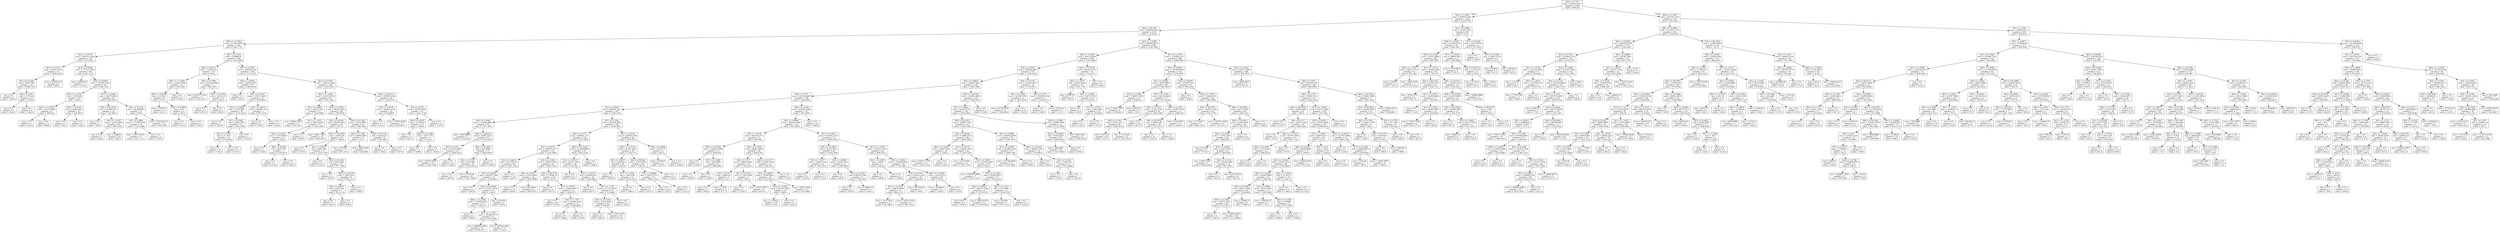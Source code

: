 digraph Tree {
node [shape=box] ;
0 [label="X[5] <= 2.767\nmse = 332613.4555\nsamples = 2000\nvalue = 996.183"] ;
1 [label="X[2] <= 5.3905\nmse = 309979.1841\nsamples = 1233\nvalue = 1127.0754"] ;
0 -> 1 [labeldistance=2.5, labelangle=45, headlabel="True"] ;
2 [label="X[4] <= 83.754\nmse = 304938.9561\nsamples = 1167\nvalue = 1158.383"] ;
1 -> 2 ;
3 [label="X[8] <= 12.7492\nmse = 277092.4076\nsamples = 265\nvalue = 946.1736"] ;
2 -> 3 ;
4 [label="X[2] <= 2.0775\nmse = 245431.2938\nsamples = 105\nvalue = 757.0381"] ;
3 -> 4 ;
5 [label="X[7] <= 0.7527\nmse = 92195.3218\nsamples = 17\nvalue = 1406.8235"] ;
4 -> 5 ;
6 [label="X[7] <= 0.2508\nmse = 8704.7289\nsamples = 15\nvalue = 1468.7333"] ;
5 -> 6 ;
7 [label="mse = 0.0\nsamples = 5\nvalue = 1345.0"] ;
6 -> 7 ;
8 [label="X[2] <= 2.067\nmse = 1574.64\nsamples = 10\nvalue = 1530.6"] ;
6 -> 8 ;
9 [label="mse = 0.0\nsamples = 6\nvalue = 1563.0"] ;
8 -> 9 ;
10 [label="mse = 0.0\nsamples = 4\nvalue = 1482.0"] ;
8 -> 10 ;
11 [label="mse = 474032.25\nsamples = 2\nvalue = 942.5"] ;
5 -> 11 ;
12 [label="X[1] <= 0.8396\nmse = 177711.2953\nsamples = 88\nvalue = 631.5114"] ;
4 -> 12 ;
13 [label="mse = 40450.56\nsamples = 5\nvalue = 1373.8"] ;
12 -> 13 ;
14 [label="X[3] <= 0.6406\nmse = 150788.1629\nsamples = 83\nvalue = 586.7952"] ;
12 -> 14 ;
15 [label="X[2] <= 2.1334\nmse = 37014.64\nsamples = 20\nvalue = 346.6"] ;
14 -> 15 ;
16 [label="X[8] <= 11.6358\nmse = 42333.9844\nsamples = 8\nvalue = 508.625"] ;
15 -> 16 ;
17 [label="mse = 0.0\nsamples = 3\nvalue = 243.0"] ;
16 -> 17 ;
18 [label="mse = 0.0\nsamples = 5\nvalue = 668.0"] ;
16 -> 18 ;
19 [label="X[3] <= 0.6125\nmse = 4299.4097\nsamples = 12\nvalue = 238.5833"] ;
15 -> 19 ;
20 [label="mse = 0.0\nsamples = 5\nvalue = 161.0"] ;
19 -> 20 ;
21 [label="mse = 0.0\nsamples = 7\nvalue = 294.0"] ;
19 -> 21 ;
22 [label="X[7] <= 0.3008\nmse = 162776.839\nsamples = 63\nvalue = 663.0476"] ;
14 -> 22 ;
23 [label="X[4] <= 81.6722\nmse = 27248.7431\nsamples = 36\nvalue = 501.0833"] ;
22 -> 23 ;
24 [label="mse = 0.0\nsamples = 7\nvalue = 588.0"] ;
23 -> 24 ;
25 [label="X[5] <= 1.9197\nmse = 31562.3686\nsamples = 29\nvalue = 480.1034"] ;
23 -> 25 ;
26 [label="mse = 5.76\nsamples = 5\nvalue = 466.2"] ;
25 -> 26 ;
27 [label="mse = 38088.0\nsamples = 24\nvalue = 483.0"] ;
25 -> 27 ;
28 [label="X[7] <= 2.5134\nmse = 261868.963\nsamples = 27\nvalue = 879.0"] ;
22 -> 28 ;
29 [label="X[7] <= 0.9881\nmse = 177566.5306\nsamples = 14\nvalue = 1191.4286"] ;
28 -> 29 ;
30 [label="mse = 185174.321\nsamples = 9\nvalue = 1011.1111"] ;
29 -> 30 ;
31 [label="mse = 0.0\nsamples = 5\nvalue = 1516.0"] ;
29 -> 31 ;
32 [label="mse = 134329.6331\nsamples = 13\nvalue = 542.5385"] ;
28 -> 32 ;
33 [label="X[0] <= 0.1223\nmse = 258988.67\nsamples = 160\nvalue = 1070.2938"] ;
3 -> 33 ;
34 [label="X[6] <= 0.4321\nmse = 136561.24\nsamples = 20\nvalue = 642.4"] ;
33 -> 34 ;
35 [label="X[8] <= 17.2469\nmse = 22461.9408\nsamples = 13\nvalue = 454.5385"] ;
34 -> 35 ;
36 [label="X[6] <= 0.0199\nmse = 1538.25\nsamples = 8\nvalue = 570.5"] ;
35 -> 36 ;
37 [label="mse = 3782.25\nsamples = 2\nvalue = 612.5"] ;
36 -> 37 ;
38 [label="X[6] <= 0.0959\nmse = 6.25\nsamples = 6\nvalue = 556.5"] ;
36 -> 38 ;
39 [label="mse = 0.0\nsamples = 3\nvalue = 554.0"] ;
38 -> 39 ;
40 [label="mse = 0.0\nsamples = 3\nvalue = 559.0"] ;
38 -> 40 ;
41 [label="mse = 0.0\nsamples = 5\nvalue = 269.0"] ;
35 -> 41 ;
42 [label="X[6] <= 0.7999\nmse = 161196.4898\nsamples = 7\nvalue = 991.2857"] ;
34 -> 42 ;
43 [label="mse = 265477.5556\nsamples = 3\nvalue = 1216.3333"] ;
42 -> 43 ;
44 [label="X[0] <= 0.1203\nmse = 16512.25\nsamples = 4\nvalue = 822.5"] ;
42 -> 44 ;
45 [label="mse = 0.0\nsamples = 2\nvalue = 951.0"] ;
44 -> 45 ;
46 [label="mse = 0.0\nsamples = 2\nvalue = 694.0"] ;
44 -> 46 ;
47 [label="X[7] <= 0.7047\nmse = 246585.5581\nsamples = 140\nvalue = 1131.4214"] ;
33 -> 47 ;
48 [label="X[2] <= 2.0092\nmse = 281054.187\nsamples = 37\nvalue = 1409.4054"] ;
47 -> 48 ;
49 [label="mse = 0.0\nsamples = 4\nvalue = 324.0"] ;
48 -> 49 ;
50 [label="X[6] <= 0.4433\nmse = 155011.6051\nsamples = 33\nvalue = 1540.9697"] ;
48 -> 50 ;
51 [label="X[3] <= 0.6088\nmse = 5726.3861\nsamples = 26\nvalue = 1714.1923"] ;
50 -> 51 ;
52 [label="mse = 0.0\nsamples = 7\nvalue = 1819.0"] ;
51 -> 52 ;
53 [label="X[7] <= 0.3605\nmse = 2298.1385\nsamples = 19\nvalue = 1675.5789"] ;
51 -> 53 ;
54 [label="X[3] <= 0.7391\nmse = 21.7431\nsamples = 12\nvalue = 1712.0833"] ;
53 -> 54 ;
55 [label="mse = 0.0\nsamples = 10\nvalue = 1710.0"] ;
54 -> 55 ;
56 [label="mse = 0.25\nsamples = 2\nvalue = 1722.5"] ;
54 -> 56 ;
57 [label="mse = 0.0\nsamples = 7\nvalue = 1613.0"] ;
53 -> 57 ;
58 [label="X[2] <= 2.0473\nmse = 184087.102\nsamples = 7\nvalue = 897.5714"] ;
50 -> 58 ;
59 [label="mse = 0.0\nsamples = 3\nvalue = 1393.0"] ;
58 -> 59 ;
60 [label="mse = 0.0\nsamples = 4\nvalue = 526.0"] ;
58 -> 60 ;
61 [label="X[3] <= 0.7942\nmse = 196472.9256\nsamples = 103\nvalue = 1031.5631"] ;
47 -> 61 ;
62 [label="X[5] <= 1.2404\nmse = 132123.9702\nsamples = 65\nvalue = 901.2462"] ;
61 -> 62 ;
63 [label="X[3] <= 0.6865\nmse = 104215.301\nsamples = 17\nvalue = 1229.5882"] ;
62 -> 63 ;
64 [label="mse = 85422.2222\nsamples = 3\nvalue = 732.3333"] ;
63 -> 64 ;
65 [label="X[1] <= 1.0371\nmse = 43903.6939\nsamples = 14\nvalue = 1336.1429"] ;
63 -> 65 ;
66 [label="X[2] <= 4.2031\nmse = 13552.0833\nsamples = 12\nvalue = 1409.5"] ;
65 -> 66 ;
67 [label="mse = 0.0\nsamples = 5\nvalue = 1528.0"] ;
66 -> 67 ;
68 [label="X[8] <= 16.346\nmse = 6037.551\nsamples = 7\nvalue = 1324.8571"] ;
66 -> 68 ;
69 [label="mse = 0.0\nsamples = 5\nvalue = 1374.0"] ;
68 -> 69 ;
70 [label="mse = 0.0\nsamples = 2\nvalue = 1202.0"] ;
68 -> 70 ;
71 [label="mse = 0.0\nsamples = 2\nvalue = 896.0"] ;
65 -> 71 ;
72 [label="X[2] <= 2.4562\nmse = 90303.2483\nsamples = 48\nvalue = 784.9583"] ;
62 -> 72 ;
73 [label="X[1] <= 0.8256\nmse = 64066.1875\nsamples = 36\nvalue = 897.75"] ;
72 -> 73 ;
74 [label="mse = 8001.7461\nsamples = 16\nvalue = 669.4375"] ;
73 -> 74 ;
75 [label="X[4] <= 81.2045\nmse = 33855.44\nsamples = 20\nvalue = 1080.4"] ;
73 -> 75 ;
76 [label="mse = 0.0\nsamples = 3\nvalue = 1467.0"] ;
75 -> 76 ;
77 [label="X[1] <= 0.9418\nmse = 8800.263\nsamples = 17\nvalue = 1012.1765"] ;
75 -> 77 ;
78 [label="mse = 0.0\nsamples = 4\nvalue = 1124.0"] ;
77 -> 78 ;
79 [label="X[0] <= 0.1292\nmse = 6476.6391\nsamples = 13\nvalue = 977.7692"] ;
77 -> 79 ;
80 [label="mse = 0.0\nsamples = 4\nvalue = 1076.0"] ;
79 -> 80 ;
81 [label="X[8] <= 16.4154\nmse = 3160.5432\nsamples = 9\nvalue = 934.1111"] ;
79 -> 81 ;
82 [label="X[6] <= 0.4433\nmse = 2165.102\nsamples = 7\nvalue = 913.5714"] ;
81 -> 82 ;
83 [label="mse = 0.0\nsamples = 5\nvalue = 943.0"] ;
82 -> 83 ;
84 [label="mse = 0.0\nsamples = 2\nvalue = 840.0"] ;
82 -> 84 ;
85 [label="mse = 0.0\nsamples = 2\nvalue = 1006.0"] ;
81 -> 85 ;
86 [label="X[0] <= 0.1381\nmse = 16350.9097\nsamples = 12\nvalue = 446.5833"] ;
72 -> 86 ;
87 [label="X[0] <= 0.1292\nmse = 20802.5833\nsamples = 6\nvalue = 371.5"] ;
86 -> 87 ;
88 [label="mse = 43.5556\nsamples = 3\nvalue = 497.3333"] ;
87 -> 88 ;
89 [label="mse = 9893.5556\nsamples = 3\nvalue = 245.6667"] ;
87 -> 89 ;
90 [label="X[3] <= 0.7154\nmse = 624.2222\nsamples = 6\nvalue = 521.6667"] ;
86 -> 90 ;
91 [label="mse = 0.0\nsamples = 4\nvalue = 504.0"] ;
90 -> 91 ;
92 [label="mse = 0.0\nsamples = 2\nvalue = 557.0"] ;
90 -> 92 ;
93 [label="X[8] <= 14.0111\nmse = 227805.3546\nsamples = 38\nvalue = 1254.4737"] ;
61 -> 93 ;
94 [label="X[2] <= 2.0578\nmse = 164610.9156\nsamples = 15\nvalue = 814.8667"] ;
93 -> 94 ;
95 [label="mse = 0.0\nsamples = 3\nvalue = 167.0"] ;
94 -> 95 ;
96 [label="mse = 74597.6389\nsamples = 12\nvalue = 976.8333"] ;
94 -> 96 ;
97 [label="X[3] <= 0.875\nmse = 60786.6654\nsamples = 23\nvalue = 1541.1739"] ;
93 -> 97 ;
98 [label="X[6] <= 0.6232\nmse = 25149.24\nsamples = 10\nvalue = 1286.6"] ;
97 -> 98 ;
99 [label="mse = 0.0\nsamples = 5\nvalue = 1421.0"] ;
98 -> 99 ;
100 [label="X[4] <= 81.1508\nmse = 14171.76\nsamples = 5\nvalue = 1152.2"] ;
98 -> 100 ;
101 [label="mse = 0.0\nsamples = 2\nvalue = 1298.0"] ;
100 -> 101 ;
102 [label="mse = 0.0\nsamples = 3\nvalue = 1055.0"] ;
100 -> 102 ;
103 [label="mse = 0.0\nsamples = 13\nvalue = 1737.0"] ;
97 -> 103 ;
104 [label="X[2] <= 3.3389\nmse = 296002.8231\nsamples = 902\nvalue = 1220.7284"] ;
2 -> 104 ;
105 [label="X[0] <= 0.1996\nmse = 361119.499\nsamples = 604\nvalue = 1287.8444"] ;
104 -> 105 ;
106 [label="X[5] <= 2.3955\nmse = 338346.0667\nsamples = 573\nvalue = 1318.6108"] ;
105 -> 106 ;
107 [label="X[3] <= 0.8865\nmse = 339425.1601\nsamples = 539\nvalue = 1290.7904"] ;
106 -> 107 ;
108 [label="X[6] <= 0.377\nmse = 381149.8805\nsamples = 394\nvalue = 1210.8401"] ;
107 -> 108 ;
109 [label="X[1] <= 0.8407\nmse = 388100.7811\nsamples = 267\nvalue = 1328.3745"] ;
108 -> 109 ;
110 [label="X[6] <= 0.1004\nmse = 135284.8962\nsamples = 64\nvalue = 1721.7031"] ;
109 -> 110 ;
111 [label="mse = 2090.8889\nsamples = 3\nvalue = 279.3333"] ;
110 -> 111 ;
112 [label="X[8] <= 12.8235\nmse = 34487.2142\nsamples = 61\nvalue = 1792.6393"] ;
110 -> 112 ;
113 [label="X[3] <= 0.817\nmse = 67264.6389\nsamples = 24\nvalue = 1684.3333"] ;
112 -> 113 ;
114 [label="mse = 90735.9796\nsamples = 14\nvalue = 1583.1429"] ;
113 -> 114 ;
115 [label="mse = 0.0\nsamples = 10\nvalue = 1826.0"] ;
113 -> 115 ;
116 [label="X[4] <= 94.5807\nmse = 681.9883\nsamples = 37\nvalue = 1862.8919"] ;
112 -> 116 ;
117 [label="X[2] <= 2.0747\nmse = 546.7863\nsamples = 34\nvalue = 1858.9118"] ;
116 -> 117 ;
118 [label="mse = 0.0\nsamples = 3\nvalue = 1873.0"] ;
117 -> 118 ;
119 [label="mse = 578.6348\nsamples = 31\nvalue = 1857.5484"] ;
117 -> 119 ;
120 [label="mse = 0.0\nsamples = 3\nvalue = 1908.0"] ;
116 -> 120 ;
121 [label="X[7] <= 1.3345\nmse = 403654.2822\nsamples = 203\nvalue = 1204.3695"] ;
109 -> 121 ;
122 [label="X[0] <= 0.1271\nmse = 404661.117\nsamples = 159\nvalue = 1075.3836"] ;
121 -> 122 ;
123 [label="X[1] <= 0.8715\nmse = 398879.5337\nsamples = 112\nvalue = 1235.5446"] ;
122 -> 123 ;
124 [label="X[5] <= 1.8422\nmse = 411276.323\nsamples = 69\nvalue = 1007.1014"] ;
123 -> 124 ;
125 [label="X[7] <= 0.0652\nmse = 381021.7365\nsamples = 57\nvalue = 1149.6491"] ;
124 -> 125 ;
126 [label="mse = 0.0\nsamples = 2\nvalue = 1943.0"] ;
125 -> 126 ;
127 [label="X[4] <= 85.4069\nmse = 371157.3236\nsamples = 55\nvalue = 1120.8"] ;
125 -> 127 ;
128 [label="X[8] <= 12.5492\nmse = 372683.9765\nsamples = 53\nvalue = 1140.717"] ;
127 -> 128 ;
129 [label="mse = 0.0\nsamples = 2\nvalue = 838.0"] ;
128 -> 129 ;
130 [label="X[5] <= 1.1709\nmse = 383564.4775\nsamples = 51\nvalue = 1152.5882"] ;
128 -> 130 ;
131 [label="mse = 580464.2296\nsamples = 14\nvalue = 1204.3571"] ;
130 -> 131 ;
132 [label="mse = 307664.1081\nsamples = 37\nvalue = 1133.0"] ;
130 -> 132 ;
133 [label="mse = 41616.0\nsamples = 2\nvalue = 593.0"] ;
127 -> 133 ;
134 [label="mse = 0.0\nsamples = 12\nvalue = 330.0"] ;
124 -> 134 ;
135 [label="X[2] <= 2.1499\nmse = 160871.4516\nsamples = 43\nvalue = 1602.1163"] ;
123 -> 135 ;
136 [label="X[6] <= 0.0231\nmse = 21910.9043\nsamples = 18\nvalue = 1858.3889"] ;
135 -> 136 ;
137 [label="mse = 0.0\nsamples = 10\nvalue = 1990.0"] ;
136 -> 137 ;
138 [label="mse = 582.8594\nsamples = 8\nvalue = 1693.875"] ;
136 -> 138 ;
139 [label="X[4] <= 86.3776\nmse = 179590.32\nsamples = 25\nvalue = 1417.6"] ;
135 -> 139 ;
140 [label="mse = 0.0\nsamples = 4\nvalue = 1012.0"] ;
139 -> 140 ;
141 [label="X[1] <= 0.9531\nmse = 176493.8367\nsamples = 21\nvalue = 1494.8571"] ;
139 -> 141 ;
142 [label="mse = 0.0\nsamples = 10\nvalue = 1750.0"] ;
141 -> 142 ;
143 [label="X[5] <= 1.7977\nmse = 223962.9917\nsamples = 11\nvalue = 1262.9091"] ;
141 -> 143 ;
144 [label="mse = 0.0\nsamples = 9\nvalue = 1486.0"] ;
143 -> 144 ;
145 [label="mse = 0.0\nsamples = 2\nvalue = 259.0"] ;
143 -> 145 ;
146 [label="X[4] <= 91.4342\nmse = 211646.8809\nsamples = 47\nvalue = 693.7234"] ;
122 -> 146 ;
147 [label="X[1] <= 0.8715\nmse = 42122.7694\nsamples = 40\nvalue = 518.325"] ;
146 -> 147 ;
148 [label="mse = 0.0\nsamples = 8\nvalue = 216.0"] ;
147 -> 148 ;
149 [label="X[3] <= 0.6756\nmse = 24090.835\nsamples = 32\nvalue = 593.9062"] ;
147 -> 149 ;
150 [label="mse = 0.0\nsamples = 5\nvalue = 822.0"] ;
149 -> 150 ;
151 [label="X[5] <= 1.126\nmse = 17133.3333\nsamples = 27\nvalue = 551.6667"] ;
149 -> 151 ;
152 [label="X[4] <= 87.2195\nmse = 13555.8594\nsamples = 24\nvalue = 576.875"] ;
151 -> 152 ;
153 [label="mse = 0.0\nsamples = 4\nvalue = 385.0"] ;
152 -> 153 ;
154 [label="mse = 7431.1875\nsamples = 20\nvalue = 615.25"] ;
152 -> 154 ;
155 [label="mse = 0.0\nsamples = 3\nvalue = 350.0"] ;
151 -> 155 ;
156 [label="mse = 0.0\nsamples = 7\nvalue = 1696.0"] ;
146 -> 156 ;
157 [label="X[2] <= 2.5135\nmse = 122638.1586\nsamples = 44\nvalue = 1670.4773"] ;
121 -> 157 ;
158 [label="X[8] <= 15.4374\nmse = 45781.3944\nsamples = 40\nvalue = 1756.175"] ;
157 -> 158 ;
159 [label="X[1] <= 0.9057\nmse = 2948.36\nsamples = 20\nvalue = 1916.8"] ;
158 -> 159 ;
160 [label="mse = 0.0\nsamples = 8\nvalue = 1982.0"] ;
159 -> 160 ;
161 [label="X[7] <= 1.9791\nmse = 190.5556\nsamples = 12\nvalue = 1873.3333"] ;
159 -> 161 ;
162 [label="mse = 0.0\nsamples = 7\nvalue = 1885.0"] ;
161 -> 162 ;
163 [label="mse = 0.0\nsamples = 5\nvalue = 1857.0"] ;
161 -> 163 ;
164 [label="X[4] <= 84.082\nmse = 37013.6475\nsamples = 20\nvalue = 1595.55"] ;
158 -> 164 ;
165 [label="X[1] <= 0.8984\nmse = 13951.5571\nsamples = 17\nvalue = 1662.1765"] ;
164 -> 165 ;
166 [label="mse = 0.0\nsamples = 10\nvalue = 1761.0"] ;
165 -> 166 ;
167 [label="mse = 0.0\nsamples = 7\nvalue = 1521.0"] ;
165 -> 167 ;
168 [label="mse = 0.0\nsamples = 3\nvalue = 1218.0"] ;
164 -> 168 ;
169 [label="X[6] <= 0.0656\nmse = 83354.75\nsamples = 4\nvalue = 813.5"] ;
157 -> 169 ;
170 [label="mse = 41209.0\nsamples = 2\nvalue = 563.0"] ;
169 -> 170 ;
171 [label="mse = 0.0\nsamples = 2\nvalue = 1064.0"] ;
169 -> 171 ;
172 [label="X[0] <= 0.1929\nmse = 276435.4364\nsamples = 127\nvalue = 963.7402"] ;
108 -> 172 ;
173 [label="X[1] <= 0.8809\nmse = 206235.4846\nsamples = 112\nvalue = 851.2054"] ;
172 -> 173 ;
174 [label="X[5] <= 1.0136\nmse = 166126.3773\nsamples = 57\nvalue = 649.386"] ;
173 -> 174 ;
175 [label="X[8] <= 10.5462\nmse = 376444.1488\nsamples = 11\nvalue = 920.8182"] ;
174 -> 175 ;
176 [label="mse = 0.0\nsamples = 5\nvalue = 249.0"] ;
175 -> 176 ;
177 [label="X[7] <= 3.0298\nmse = 600.8889\nsamples = 6\nvalue = 1480.6667"] ;
175 -> 177 ;
178 [label="mse = 0.0\nsamples = 4\nvalue = 1498.0"] ;
177 -> 178 ;
179 [label="mse = 0.0\nsamples = 2\nvalue = 1446.0"] ;
177 -> 179 ;
180 [label="X[2] <= 2.1044\nmse = 94001.9452\nsamples = 46\nvalue = 584.4783"] ;
174 -> 180 ;
181 [label="X[0] <= 0.117\nmse = 69665.6095\nsamples = 13\nvalue = 782.9231"] ;
180 -> 181 ;
182 [label="X[7] <= 0.56\nmse = 3829.25\nsamples = 6\nvalue = 521.5"] ;
181 -> 182 ;
183 [label="mse = 0.0\nsamples = 2\nvalue = 609.0"] ;
182 -> 183 ;
184 [label="mse = 1.6875\nsamples = 4\nvalue = 477.75"] ;
182 -> 184 ;
185 [label="X[1] <= 0.8316\nmse = 17307.4286\nsamples = 7\nvalue = 1007.0"] ;
181 -> 185 ;
186 [label="mse = 0.0\nsamples = 3\nvalue = 1128.0"] ;
185 -> 186 ;
187 [label="mse = 11071.6875\nsamples = 4\nvalue = 916.25"] ;
185 -> 187 ;
188 [label="X[8] <= 13.1277\nmse = 81964.1506\nsamples = 33\nvalue = 506.303"] ;
180 -> 188 ;
189 [label="X[3] <= 0.8406\nmse = 76195.8622\nsamples = 30\nvalue = 541.9333"] ;
188 -> 189 ;
190 [label="X[5] <= 1.9384\nmse = 87439.5789\nsamples = 19\nvalue = 488.0"] ;
189 -> 190 ;
191 [label="mse = 115248.0\nsamples = 14\nvalue = 518.0"] ;
190 -> 191 ;
192 [label="mse = 0.0\nsamples = 5\nvalue = 404.0"] ;
190 -> 192 ;
193 [label="mse = 43072.2645\nsamples = 11\nvalue = 635.0909"] ;
189 -> 193 ;
194 [label="mse = 0.0\nsamples = 3\nvalue = 150.0"] ;
188 -> 194 ;
195 [label="X[1] <= 0.9015\nmse = 161843.7223\nsamples = 55\nvalue = 1060.3636"] ;
173 -> 195 ;
196 [label="X[8] <= 10.4663\nmse = 32525.5621\nsamples = 26\nvalue = 1283.2308"] ;
195 -> 196 ;
197 [label="X[7] <= 1.6377\nmse = 13484.3724\nsamples = 14\nvalue = 1193.3571"] ;
196 -> 197 ;
198 [label="mse = 0.0\nsamples = 11\nvalue = 1254.0"] ;
197 -> 198 ;
199 [label="mse = 0.0\nsamples = 3\nvalue = 971.0"] ;
197 -> 199 ;
200 [label="X[3] <= 0.6865\nmse = 34322.7431\nsamples = 12\nvalue = 1388.0833"] ;
196 -> 200 ;
201 [label="mse = 0.0\nsamples = 6\nvalue = 1450.0"] ;
200 -> 201 ;
202 [label="X[5] <= 1.0235\nmse = 60978.1389\nsamples = 6\nvalue = 1326.1667"] ;
200 -> 202 ;
203 [label="mse = 0.0\nsamples = 4\nvalue = 1470.0"] ;
202 -> 203 ;
204 [label="mse = 58806.25\nsamples = 2\nvalue = 1038.5"] ;
202 -> 204 ;
205 [label="X[7] <= 1.0759\nmse = 193327.8335\nsamples = 29\nvalue = 860.5517"] ;
195 -> 205 ;
206 [label="X[2] <= 2.1655\nmse = 384.0\nsamples = 5\nvalue = 1424.0"] ;
205 -> 206 ;
207 [label="mse = 0.0\nsamples = 3\nvalue = 1408.0"] ;
206 -> 207 ;
208 [label="mse = 0.0\nsamples = 2\nvalue = 1448.0"] ;
206 -> 208 ;
209 [label="X[5] <= 1.4604\nmse = 153604.8056\nsamples = 24\nvalue = 743.1667"] ;
205 -> 209 ;
210 [label="X[0] <= 0.1625\nmse = 81636.1224\nsamples = 14\nvalue = 562.8571"] ;
209 -> 210 ;
211 [label="X[7] <= 3.2165\nmse = 50874.0988\nsamples = 9\nvalue = 484.1111"] ;
210 -> 211 ;
212 [label="mse = 1422.2222\nsamples = 3\nvalue = 517.6667"] ;
211 -> 212 ;
213 [label="mse = 74755.5556\nsamples = 6\nvalue = 467.3333"] ;
211 -> 213 ;
214 [label="mse = 105755.04\nsamples = 5\nvalue = 704.6"] ;
210 -> 214 ;
215 [label="X[8] <= 15.1965\nmse = 145122.24\nsamples = 10\nvalue = 995.6"] ;
209 -> 215 ;
216 [label="mse = 169280.0\nsamples = 6\nvalue = 1166.0"] ;
215 -> 216 ;
217 [label="mse = 0.0\nsamples = 4\nvalue = 740.0"] ;
215 -> 217 ;
218 [label="mse = 0.0\nsamples = 15\nvalue = 1804.0"] ;
172 -> 218 ;
219 [label="X[8] <= 18.0193\nmse = 161485.2885\nsamples = 145\nvalue = 1508.0345"] ;
107 -> 219 ;
220 [label="X[7] <= 3.4641\nmse = 144597.376\nsamples = 142\nvalue = 1528.5282"] ;
219 -> 220 ;
221 [label="X[4] <= 92.3517\nmse = 168837.7347\nsamples = 101\nvalue = 1445.7822"] ;
220 -> 221 ;
222 [label="X[1] <= 0.8546\nmse = 172880.2723\nsamples = 68\nvalue = 1494.3088"] ;
221 -> 222 ;
223 [label="X[0] <= 0.1408\nmse = 246972.09\nsamples = 20\nvalue = 1382.9"] ;
222 -> 223 ;
224 [label="mse = 324771.3156\nsamples = 15\nvalue = 1416.5333"] ;
223 -> 224 ;
225 [label="mse = 0.0\nsamples = 5\nvalue = 1282.0"] ;
223 -> 225 ;
226 [label="X[1] <= 0.8727\nmse = 134682.1975\nsamples = 48\nvalue = 1540.7292"] ;
222 -> 226 ;
227 [label="mse = 1120.9184\nsamples = 14\nvalue = 1781.7143"] ;
226 -> 227 ;
228 [label="X[1] <= 0.8911\nmse = 155918.8382\nsamples = 34\nvalue = 1441.5"] ;
226 -> 228 ;
229 [label="mse = 276034.4898\nsamples = 7\nvalue = 1141.7143"] ;
228 -> 229 ;
230 [label="X[0] <= 0.1104\nmse = 95436.9877\nsamples = 27\nvalue = 1519.2222"] ;
228 -> 230 ;
231 [label="X[6] <= 0.6524\nmse = 168107.1289\nsamples = 15\nvalue = 1479.9333"] ;
230 -> 231 ;
232 [label="mse = 48.0\nsamples = 4\nvalue = 1483.0"] ;
231 -> 232 ;
233 [label="mse = 229214.876\nsamples = 11\nvalue = 1478.8182"] ;
231 -> 233 ;
234 [label="X[0] <= 0.1511\nmse = 257.8889\nsamples = 12\nvalue = 1568.3333"] ;
230 -> 234 ;
235 [label="mse = 35.6543\nsamples = 9\nvalue = 1577.1111"] ;
234 -> 235 ;
236 [label="mse = 0.0\nsamples = 3\nvalue = 1542.0"] ;
234 -> 236 ;
237 [label="X[1] <= 0.9688\nmse = 145656.4096\nsamples = 33\nvalue = 1345.7879"] ;
221 -> 237 ;
238 [label="X[7] <= 2.2096\nmse = 161982.1453\nsamples = 17\nvalue = 1469.1765"] ;
237 -> 238 ;
239 [label="mse = 135746.6982\nsamples = 13\nvalue = 1335.3846"] ;
238 -> 239 ;
240 [label="mse = 0.0\nsamples = 4\nvalue = 1904.0"] ;
238 -> 240 ;
241 [label="X[8] <= 12.0219\nmse = 94946.7148\nsamples = 16\nvalue = 1214.6875"] ;
237 -> 241 ;
242 [label="mse = 0.0\nsamples = 7\nvalue = 884.0"] ;
241 -> 242 ;
243 [label="X[0] <= 0.1022\nmse = 17588.321\nsamples = 9\nvalue = 1471.8889"] ;
241 -> 243 ;
244 [label="mse = 0.0\nsamples = 2\nvalue = 1720.0"] ;
243 -> 244 ;
245 [label="mse = 0.0\nsamples = 7\nvalue = 1401.0"] ;
243 -> 245 ;
246 [label="X[0] <= 0.1386\nmse = 26466.7686\nsamples = 41\nvalue = 1732.3659"] ;
220 -> 246 ;
247 [label="X[4] <= 93.9099\nmse = 6734.0333\nsamples = 29\nvalue = 1638.0345"] ;
246 -> 247 ;
248 [label="mse = 586.0429\nsamples = 26\nvalue = 1611.2692"] ;
247 -> 248 ;
249 [label="mse = 0.0\nsamples = 3\nvalue = 1870.0"] ;
247 -> 249 ;
250 [label="mse = 680.5556\nsamples = 12\nvalue = 1960.3333"] ;
246 -> 250 ;
251 [label="mse = 0.0\nsamples = 3\nvalue = 538.0"] ;
219 -> 251 ;
252 [label="X[0] <= 0.1193\nmse = 114456.4637\nsamples = 34\nvalue = 1759.6471"] ;
106 -> 252 ;
253 [label="X[0] <= 0.1088\nmse = 41006.5706\nsamples = 27\nvalue = 1871.8519"] ;
252 -> 253 ;
254 [label="mse = 81739.5976\nsamples = 13\nvalue = 1829.6923"] ;
253 -> 254 ;
255 [label="mse = 0.0\nsamples = 14\nvalue = 1911.0"] ;
253 -> 255 ;
256 [label="X[6] <= 0.377\nmse = 161894.9796\nsamples = 7\nvalue = 1326.8571"] ;
252 -> 256 ;
257 [label="mse = 0.0\nsamples = 5\nvalue = 1569.0"] ;
256 -> 257 ;
258 [label="mse = 53592.25\nsamples = 2\nvalue = 721.5"] ;
256 -> 258 ;
259 [label="X[4] <= 97.8736\nmse = 441163.8772\nsamples = 31\nvalue = 719.1613"] ;
105 -> 259 ;
260 [label="X[5] <= 1.1875\nmse = 67024.4045\nsamples = 23\nvalue = 350.1739"] ;
259 -> 260 ;
261 [label="mse = 6789.76\nsamples = 5\nvalue = 805.8"] ;
260 -> 261 ;
262 [label="X[6] <= 0.3492\nmse = 10072.7932\nsamples = 18\nvalue = 223.6111"] ;
260 -> 262 ;
263 [label="mse = 0.0\nsamples = 4\nvalue = 395.0"] ;
262 -> 263 ;
264 [label="X[7] <= 2.0117\nmse = 2160.2296\nsamples = 14\nvalue = 174.6429"] ;
262 -> 264 ;
265 [label="mse = 0.0\nsamples = 9\nvalue = 140.0"] ;
264 -> 265 ;
266 [label="mse = 0.0\nsamples = 5\nvalue = 237.0"] ;
264 -> 266 ;
267 [label="mse = 0.0\nsamples = 8\nvalue = 1780.0"] ;
259 -> 267 ;
268 [label="X[7] <= 1.0759\nmse = 136386.1517\nsamples = 298\nvalue = 1084.6946"] ;
104 -> 268 ;
269 [label="X[1] <= 0.8996\nmse = 143788.4285\nsamples = 150\nvalue = 1201.6467"] ;
268 -> 269 ;
270 [label="X[1] <= 0.8381\nmse = 76916.9087\nsamples = 89\nvalue = 1401.8876"] ;
269 -> 270 ;
271 [label="X[5] <= 1.5588\nmse = 138907.5208\nsamples = 12\nvalue = 1044.25"] ;
270 -> 271 ;
272 [label="mse = 1654.7344\nsamples = 8\nvalue = 1304.625"] ;
271 -> 272 ;
273 [label="mse = 6642.25\nsamples = 4\nvalue = 523.5"] ;
271 -> 273 ;
274 [label="X[7] <= 0.7636\nmse = 44216.3646\nsamples = 77\nvalue = 1457.6234"] ;
270 -> 274 ;
275 [label="X[3] <= 0.7723\nmse = 11302.3762\nsamples = 46\nvalue = 1564.4348"] ;
274 -> 275 ;
276 [label="X[0] <= 0.138\nmse = 5186.1378\nsamples = 28\nvalue = 1492.0714"] ;
275 -> 276 ;
277 [label="mse = 6972.25\nsamples = 16\nvalue = 1521.5"] ;
276 -> 277 ;
278 [label="mse = 110.3056\nsamples = 12\nvalue = 1452.8333"] ;
276 -> 278 ;
279 [label="mse = 0.0\nsamples = 18\nvalue = 1677.0"] ;
275 -> 279 ;
280 [label="X[0] <= 0.1341\nmse = 51007.0156\nsamples = 31\nvalue = 1299.129"] ;
274 -> 280 ;
281 [label="X[4] <= 92.9741\nmse = 2609.1967\nsamples = 19\nvalue = 1471.4737"] ;
280 -> 281 ;
282 [label="mse = 0.0\nsamples = 14\nvalue = 1502.0"] ;
281 -> 282 ;
283 [label="mse = 0.0\nsamples = 5\nvalue = 1386.0"] ;
281 -> 283 ;
284 [label="mse = 6144.6875\nsamples = 12\nvalue = 1026.25"] ;
280 -> 284 ;
285 [label="X[3] <= 0.6608\nmse = 97499.2335\nsamples = 61\nvalue = 909.4918"] ;
269 -> 285 ;
286 [label="mse = 0.0\nsamples = 3\nvalue = 204.0"] ;
285 -> 286 ;
287 [label="X[2] <= 3.5637\nmse = 75466.6376\nsamples = 58\nvalue = 945.9828"] ;
285 -> 287 ;
288 [label="X[4] <= 90.3571\nmse = 102472.7284\nsamples = 18\nvalue = 818.7778"] ;
287 -> 288 ;
289 [label="mse = 171.6327\nsamples = 7\nvalue = 899.7143"] ;
288 -> 289 ;
290 [label="mse = 160752.0165\nsamples = 11\nvalue = 767.2727"] ;
288 -> 290 ;
291 [label="X[4] <= 97.8652\nmse = 52755.7244\nsamples = 40\nvalue = 1003.225"] ;
287 -> 291 ;
292 [label="X[8] <= 16.9011\nmse = 32593.0182\nsamples = 34\nvalue = 936.7353"] ;
291 -> 292 ;
293 [label="X[0] <= 0.1304\nmse = 31765.7385\nsamples = 28\nvalue = 899.6071"] ;
292 -> 293 ;
294 [label="mse = 0.1224\nsamples = 7\nvalue = 717.8571"] ;
293 -> 294 ;
295 [label="X[5] <= 1.6035\nmse = 27672.9161\nsamples = 21\nvalue = 960.1905"] ;
293 -> 295 ;
296 [label="mse = 4693.7284\nsamples = 9\nvalue = 1004.2222"] ;
295 -> 296 ;
297 [label="X[2] <= 4.3192\nmse = 42362.6389\nsamples = 12\nvalue = 927.1667"] ;
295 -> 297 ;
298 [label="mse = 0.0\nsamples = 4\nvalue = 967.0"] ;
297 -> 298 ;
299 [label="mse = 62353.9375\nsamples = 8\nvalue = 907.25"] ;
297 -> 299 ;
300 [label="mse = 0.0\nsamples = 6\nvalue = 1110.0"] ;
292 -> 300 ;
301 [label="mse = 0.0\nsamples = 6\nvalue = 1380.0"] ;
291 -> 301 ;
302 [label="X[5] <= 1.0216\nmse = 100971.2845\nsamples = 148\nvalue = 966.1622"] ;
268 -> 302 ;
303 [label="mse = 8506.6875\nsamples = 4\nvalue = 291.75"] ;
302 -> 303 ;
304 [label="X[6] <= 0.937\nmse = 90554.5794\nsamples = 144\nvalue = 984.8958"] ;
302 -> 304 ;
305 [label="X[6] <= 0.1577\nmse = 75856.7521\nsamples = 127\nvalue = 1025.5433"] ;
304 -> 305 ;
306 [label="X[4] <= 85.4354\nmse = 92403.8182\nsamples = 22\nvalue = 802.0"] ;
305 -> 306 ;
307 [label="mse = 0.0\nsamples = 4\nvalue = 1277.0"] ;
306 -> 307 ;
308 [label="X[0] <= 0.117\nmse = 51657.1358\nsamples = 18\nvalue = 696.4444"] ;
306 -> 308 ;
309 [label="mse = 0.0\nsamples = 4\nvalue = 307.0"] ;
308 -> 309 ;
310 [label="X[8] <= 17.3123\nmse = 10701.9184\nsamples = 14\nvalue = 807.7143"] ;
308 -> 310 ;
311 [label="X[0] <= 0.1294\nmse = 1773.4722\nsamples = 12\nvalue = 846.8333"] ;
310 -> 311 ;
312 [label="mse = 0.0\nsamples = 10\nvalue = 828.0"] ;
311 -> 312 ;
313 [label="mse = 0.0\nsamples = 2\nvalue = 941.0"] ;
311 -> 313 ;
314 [label="mse = 0.0\nsamples = 2\nvalue = 573.0"] ;
310 -> 314 ;
315 [label="X[1] <= 1.0942\nmse = 59725.7406\nsamples = 105\nvalue = 1072.381"] ;
305 -> 315 ;
316 [label="X[3] <= 0.9031\nmse = 50325.9548\nsamples = 103\nvalue = 1086.5631"] ;
315 -> 316 ;
317 [label="X[5] <= 1.8679\nmse = 30467.9111\nsamples = 90\nvalue = 1121.0"] ;
316 -> 317 ;
318 [label="X[8] <= 16.234\nmse = 34394.8889\nsamples = 72\nvalue = 1094.0"] ;
317 -> 318 ;
319 [label="X[1] <= 0.9324\nmse = 33347.2216\nsamples = 69\nvalue = 1101.8986"] ;
318 -> 319 ;
320 [label="X[8] <= 11.9635\nmse = 42091.8683\nsamples = 53\nvalue = 1084.434"] ;
319 -> 320 ;
321 [label="X[3] <= 0.7908\nmse = 46312.7469\nsamples = 36\nvalue = 1108.4444"] ;
320 -> 321 ;
322 [label="X[0] <= 0.1796\nmse = 43675.7653\nsamples = 28\nvalue = 1113.8571"] ;
321 -> 322 ;
323 [label="mse = 0.0\nsamples = 2\nvalue = 1140.0"] ;
322 -> 323 ;
324 [label="mse = 46978.8225\nsamples = 26\nvalue = 1111.8462"] ;
322 -> 324 ;
325 [label="mse = 55080.75\nsamples = 8\nvalue = 1089.5"] ;
321 -> 325 ;
326 [label="X[2] <= 4.986\nmse = 29347.4187\nsamples = 17\nvalue = 1033.5882"] ;
320 -> 326 ;
327 [label="mse = 128522.25\nsamples = 2\nvalue = 707.5"] ;
326 -> 327 ;
328 [label="X[0] <= 0.1308\nmse = 55.9289\nsamples = 15\nvalue = 1077.0667"] ;
326 -> 328 ;
329 [label="mse = 0.0\nsamples = 13\nvalue = 1080.0"] ;
328 -> 329 ;
330 [label="mse = 0.0\nsamples = 2\nvalue = 1058.0"] ;
328 -> 330 ;
331 [label="X[5] <= 1.4278\nmse = 23.4375\nsamples = 16\nvalue = 1159.75"] ;
319 -> 331 ;
332 [label="mse = 0.0\nsamples = 6\nvalue = 1166.0"] ;
331 -> 332 ;
333 [label="mse = 0.0\nsamples = 10\nvalue = 1156.0"] ;
331 -> 333 ;
334 [label="mse = 24053.5556\nsamples = 3\nvalue = 912.3333"] ;
318 -> 334 ;
335 [label="X[2] <= 4.47\nmse = 180.0\nsamples = 18\nvalue = 1229.0"] ;
317 -> 335 ;
336 [label="mse = 0.0\nsamples = 15\nvalue = 1235.0"] ;
335 -> 336 ;
337 [label="mse = 0.0\nsamples = 3\nvalue = 1199.0"] ;
335 -> 337 ;
338 [label="X[8] <= 12.8078\nmse = 122755.6686\nsamples = 13\nvalue = 848.1538"] ;
316 -> 338 ;
339 [label="mse = 0.0\nsamples = 4\nvalue = 1329.0"] ;
338 -> 339 ;
340 [label="X[7] <= 3.4228\nmse = 28880.6914\nsamples = 9\nvalue = 634.4444"] ;
338 -> 340 ;
341 [label="mse = 3745.44\nsamples = 5\nvalue = 503.4"] ;
340 -> 341 ;
342 [label="mse = 12001.6875\nsamples = 4\nvalue = 798.25"] ;
340 -> 342 ;
343 [label="mse = 0.0\nsamples = 2\nvalue = 342.0"] ;
315 -> 343 ;
344 [label="X[4] <= 97.3656\nmse = 95803.2388\nsamples = 17\nvalue = 681.2353"] ;
304 -> 344 ;
345 [label="X[4] <= 94.2855\nmse = 85280.9439\nsamples = 14\nvalue = 750.3571"] ;
344 -> 345 ;
346 [label="X[2] <= 4.2031\nmse = 136811.3333\nsamples = 6\nvalue = 562.0"] ;
345 -> 346 ;
347 [label="mse = 0.0\nsamples = 2\nvalue = 328.0"] ;
346 -> 347 ;
348 [label="X[0] <= 0.1163\nmse = 164150.0\nsamples = 4\nvalue = 679.0"] ;
346 -> 348 ;
349 [label="mse = 0.0\nsamples = 2\nvalue = 469.0"] ;
348 -> 349 ;
350 [label="mse = 240100.0\nsamples = 2\nvalue = 889.0"] ;
348 -> 350 ;
351 [label="X[3] <= 0.7723\nmse = 67.7344\nsamples = 8\nvalue = 891.625"] ;
345 -> 351 ;
352 [label="mse = 0.0\nsamples = 5\nvalue = 898.0"] ;
351 -> 352 ;
353 [label="mse = 0.0\nsamples = 3\nvalue = 881.0"] ;
351 -> 353 ;
354 [label="mse = 18560.2222\nsamples = 3\nvalue = 358.6667"] ;
344 -> 354 ;
355 [label="X[2] <= 6.8989\nmse = 75322.7045\nsamples = 66\nvalue = 573.5"] ;
1 -> 355 ;
356 [label="X[6] <= 1.1803\nmse = 61309.9154\nsamples = 55\nvalue = 636.7091"] ;
355 -> 356 ;
357 [label="X[0] <= 0.1106\nmse = 55327.6484\nsamples = 46\nvalue = 685.7826"] ;
356 -> 357 ;
358 [label="X[5] <= 1.3793\nmse = 89021.4722\nsamples = 6\nvalue = 455.1667"] ;
357 -> 358 ;
359 [label="mse = 3200.0\nsamples = 3\nvalue = 747.0"] ;
358 -> 359 ;
360 [label="mse = 4509.5556\nsamples = 3\nvalue = 163.3333"] ;
358 -> 360 ;
361 [label="X[1] <= 1.0775\nmse = 41099.3844\nsamples = 40\nvalue = 720.375"] ;
357 -> 361 ;
362 [label="X[4] <= 86.5322\nmse = 23394.7211\nsamples = 21\nvalue = 824.5714"] ;
361 -> 362 ;
363 [label="mse = 4740.1875\nsamples = 4\nvalue = 954.75"] ;
362 -> 363 ;
364 [label="X[7] <= 1.8761\nmse = 22858.4083\nsamples = 17\nvalue = 793.9412"] ;
362 -> 364 ;
365 [label="mse = 0.0\nsamples = 5\nvalue = 712.0"] ;
364 -> 365 ;
366 [label="X[1] <= 0.9533\nmse = 28419.4097\nsamples = 12\nvalue = 828.0833"] ;
364 -> 366 ;
367 [label="mse = 37655.7284\nsamples = 9\nvalue = 835.7778"] ;
366 -> 367 ;
368 [label="mse = 0.0\nsamples = 3\nvalue = 805.0"] ;
366 -> 368 ;
369 [label="X[8] <= 16.0112\nmse = 35405.1136\nsamples = 19\nvalue = 605.2105"] ;
361 -> 369 ;
370 [label="X[4] <= 97.0398\nmse = 22235.6094\nsamples = 16\nvalue = 651.875"] ;
369 -> 370 ;
371 [label="X[4] <= 83.3824\nmse = 28286.1983\nsamples = 11\nvalue = 616.2727"] ;
370 -> 371 ;
372 [label="mse = 0.0\nsamples = 5\nvalue = 687.0"] ;
371 -> 372 ;
373 [label="X[2] <= 6.3802\nmse = 44215.5556\nsamples = 6\nvalue = 557.3333"] ;
371 -> 373 ;
374 [label="mse = 64827.0\nsamples = 4\nvalue = 535.0"] ;
373 -> 374 ;
375 [label="mse = 0.0\nsamples = 2\nvalue = 602.0"] ;
373 -> 375 ;
376 [label="X[4] <= 98.4103\nmse = 0.96\nsamples = 5\nvalue = 730.2"] ;
370 -> 376 ;
377 [label="mse = 0.0\nsamples = 2\nvalue = 729.0"] ;
376 -> 377 ;
378 [label="mse = 0.0\nsamples = 3\nvalue = 731.0"] ;
376 -> 378 ;
379 [label="mse = 32088.8889\nsamples = 3\nvalue = 356.3333"] ;
369 -> 379 ;
380 [label="X[7] <= 3.9429\nmse = 16666.5432\nsamples = 9\nvalue = 385.8889"] ;
356 -> 380 ;
381 [label="mse = 3316.6875\nsamples = 4\nvalue = 279.75"] ;
380 -> 381 ;
382 [label="X[4] <= 85.0275\nmse = 11124.16\nsamples = 5\nvalue = 470.8"] ;
380 -> 382 ;
383 [label="mse = 17161.0\nsamples = 2\nvalue = 547.0"] ;
382 -> 383 ;
384 [label="mse = 648.0\nsamples = 3\nvalue = 420.0"] ;
382 -> 384 ;
385 [label="X[7] <= 0.2414\nmse = 25524.9752\nsamples = 11\nvalue = 257.4545"] ;
355 -> 385 ;
386 [label="mse = 0.0\nsamples = 5\nvalue = 390.0"] ;
385 -> 386 ;
387 [label="X[3] <= 0.7005\nmse = 19955.3333\nsamples = 6\nvalue = 147.0"] ;
385 -> 387 ;
388 [label="mse = 1083.0\nsamples = 4\nvalue = 87.0"] ;
387 -> 388 ;
389 [label="mse = 36100.0\nsamples = 2\nvalue = 267.0"] ;
387 -> 389 ;
390 [label="X[0] <= 0.1343\nmse = 297181.7676\nsamples = 767\nvalue = 785.7653"] ;
0 -> 390 [labeldistance=2.5, labelangle=-45, headlabel="False"] ;
391 [label="X[8] <= 14.8091\nmse = 311523.1716\nsamples = 331\nvalue = 1035.9758"] ;
390 -> 391 ;
392 [label="X[6] <= 0.6358\nmse = 242028.4788\nsamples = 175\nvalue = 1303.6057"] ;
391 -> 392 ;
393 [label="X[3] <= 0.7525\nmse = 233844.5128\nsamples = 152\nvalue = 1376.5197"] ;
392 -> 393 ;
394 [label="X[7] <= 3.7736\nmse = 141329.5802\nsamples = 9\nvalue = 763.4444"] ;
393 -> 394 ;
395 [label="mse = 1122.25\nsamples = 2\nvalue = 381.5"] ;
394 -> 395 ;
396 [label="X[2] <= 2.2913\nmse = 127799.6735\nsamples = 7\nvalue = 872.5714"] ;
394 -> 396 ;
397 [label="mse = 177072.64\nsamples = 5\nvalue = 849.6"] ;
396 -> 397 ;
398 [label="mse = 0.0\nsamples = 2\nvalue = 930.0"] ;
396 -> 398 ;
399 [label="X[2] <= 3.9648\nmse = 214522.7093\nsamples = 143\nvalue = 1415.1049"] ;
393 -> 399 ;
400 [label="X[0] <= 0.1225\nmse = 205353.4888\nsamples = 141\nvalue = 1428.1702"] ;
399 -> 400 ;
401 [label="X[2] <= 2.1232\nmse = 205703.8289\nsamples = 133\nvalue = 1402.0752"] ;
400 -> 401 ;
402 [label="mse = 4290.25\nsamples = 2\nvalue = 776.5"] ;
401 -> 402 ;
403 [label="X[6] <= 0.4626\nmse = 202712.9059\nsamples = 131\nvalue = 1411.626"] ;
401 -> 403 ;
404 [label="X[3] <= 0.8537\nmse = 168688.64\nsamples = 100\nvalue = 1371.2"] ;
403 -> 404 ;
405 [label="mse = 79537.5125\nsamples = 19\nvalue = 1289.5263"] ;
404 -> 405 ;
406 [label="X[6] <= 0.1084\nmse = 187668.8965\nsamples = 81\nvalue = 1390.358"] ;
404 -> 406 ;
407 [label="X[8] <= 12.2851\nmse = 123676.5306\nsamples = 14\nvalue = 1503.4286"] ;
406 -> 407 ;
408 [label="mse = 0.0\nsamples = 12\nvalue = 1647.0"] ;
407 -> 408 ;
409 [label="mse = 0.0\nsamples = 2\nvalue = 642.0"] ;
407 -> 409 ;
410 [label="X[6] <= 0.2258\nmse = 197810.7338\nsamples = 67\nvalue = 1366.7313"] ;
406 -> 410 ;
411 [label="mse = 0.0\nsamples = 3\nvalue = 320.0"] ;
410 -> 411 ;
412 [label="X[7] <= 1.5321\nmse = 153317.2556\nsamples = 64\nvalue = 1415.7969"] ;
410 -> 412 ;
413 [label="X[3] <= 0.9267\nmse = 159099.5156\nsamples = 60\nvalue = 1429.1333"] ;
412 -> 413 ;
414 [label="mse = 180063.4945\nsamples = 53\nvalue = 1431.5283"] ;
413 -> 414 ;
415 [label="mse = 0.0\nsamples = 7\nvalue = 1411.0"] ;
413 -> 415 ;
416 [label="mse = 23896.6875\nsamples = 4\nvalue = 1215.75"] ;
412 -> 416 ;
417 [label="X[4] <= 90.9836\nmse = 290190.999\nsamples = 31\nvalue = 1542.0323"] ;
403 -> 417 ;
418 [label="mse = 0.0\nsamples = 2\nvalue = 1093.0"] ;
417 -> 418 ;
419 [label="mse = 295339.6552\nsamples = 29\nvalue = 1573.0"] ;
417 -> 419 ;
420 [label="mse = 0.0\nsamples = 8\nvalue = 1862.0"] ;
400 -> 420 ;
421 [label="mse = 484.0\nsamples = 2\nvalue = 494.0"] ;
399 -> 421 ;
422 [label="X[2] <= 6.8898\nmse = 28783.5841\nsamples = 23\nvalue = 821.7391"] ;
392 -> 422 ;
423 [label="X[7] <= 2.0876\nmse = 26371.1338\nsamples = 21\nvalue = 842.9048"] ;
422 -> 423 ;
424 [label="X[2] <= 2.6434\nmse = 15940.4722\nsamples = 18\nvalue = 808.1667"] ;
423 -> 424 ;
425 [label="mse = 0.0\nsamples = 16\nvalue = 775.0"] ;
424 -> 425 ;
426 [label="mse = 64262.25\nsamples = 2\nvalue = 1073.5"] ;
424 -> 426 ;
427 [label="mse = 38272.2222\nsamples = 3\nvalue = 1051.3333"] ;
423 -> 427 ;
428 [label="mse = 20.25\nsamples = 2\nvalue = 599.5"] ;
422 -> 428 ;
429 [label="X[4] <= 99.1505\nmse = 218997.008\nsamples = 156\nvalue = 735.75"] ;
391 -> 429 ;
430 [label="X[6] <= 0.9056\nmse = 159244.284\nsamples = 117\nvalue = 868.4872"] ;
429 -> 430 ;
431 [label="X[2] <= 4.9234\nmse = 137508.571\nsamples = 87\nvalue = 952.1954"] ;
430 -> 431 ;
432 [label="X[4] <= 88.5967\nmse = 127821.98\nsamples = 84\nvalue = 973.6786"] ;
431 -> 432 ;
433 [label="X[4] <= 87.6383\nmse = 135499.5748\nsamples = 66\nvalue = 926.0303"] ;
432 -> 433 ;
434 [label="X[1] <= 1.14\nmse = 31252.5524\nsamples = 50\nvalue = 992.26"] ;
433 -> 434 ;
435 [label="X[3] <= 0.9222\nmse = 28607.8662\nsamples = 32\nvalue = 1046.5938"] ;
434 -> 435 ;
436 [label="X[6] <= 0.1803\nmse = 4069.1684\nsamples = 14\nvalue = 1201.2143"] ;
435 -> 436 ;
437 [label="X[7] <= 0.1819\nmse = 1674.4691\nsamples = 9\nvalue = 1212.4444"] ;
436 -> 437 ;
438 [label="mse = 983.04\nsamples = 5\nvalue = 1182.4"] ;
437 -> 438 ;
439 [label="mse = 0.0\nsamples = 4\nvalue = 1250.0"] ;
437 -> 439 ;
440 [label="mse = 7744.0\nsamples = 5\nvalue = 1181.0"] ;
436 -> 440 ;
441 [label="X[2] <= 2.8195\nmse = 14636.2222\nsamples = 18\nvalue = 926.3333"] ;
435 -> 441 ;
442 [label="mse = 0.0\nsamples = 14\nvalue = 991.0"] ;
441 -> 442 ;
443 [label="mse = 0.0\nsamples = 4\nvalue = 700.0"] ;
441 -> 443 ;
444 [label="X[1] <= 1.2235\nmse = 21375.6667\nsamples = 18\nvalue = 895.6667"] ;
434 -> 444 ;
445 [label="mse = 22666.0828\nsamples = 13\nvalue = 937.3846"] ;
444 -> 445 ;
446 [label="mse = 1730.56\nsamples = 5\nvalue = 787.2"] ;
444 -> 446 ;
447 [label="X[7] <= 2.7224\nmse = 404728.4336\nsamples = 16\nvalue = 719.0625"] ;
433 -> 447 ;
448 [label="mse = 453602.25\nsamples = 14\nvalue = 752.5"] ;
447 -> 448 ;
449 [label="mse = 0.0\nsamples = 2\nvalue = 485.0"] ;
447 -> 449 ;
450 [label="X[8] <= 16.4988\nmse = 60822.4599\nsamples = 18\nvalue = 1148.3889"] ;
432 -> 450 ;
451 [label="mse = 0.0\nsamples = 2\nvalue = 705.0"] ;
450 -> 451 ;
452 [label="X[6] <= 0.4603\nmse = 40779.2773\nsamples = 16\nvalue = 1203.8125"] ;
450 -> 452 ;
453 [label="mse = 82254.24\nsamples = 5\nvalue = 1060.6"] ;
452 -> 453 ;
454 [label="X[3] <= 0.6402\nmse = 8366.8099\nsamples = 11\nvalue = 1268.9091"] ;
452 -> 454 ;
455 [label="mse = 0.0\nsamples = 7\nvalue = 1338.0"] ;
454 -> 455 ;
456 [label="X[7] <= 3.2288\nmse = 36.0\nsamples = 4\nvalue = 1148.0"] ;
454 -> 456 ;
457 [label="mse = 0.0\nsamples = 2\nvalue = 1154.0"] ;
456 -> 457 ;
458 [label="mse = 0.0\nsamples = 2\nvalue = 1142.0"] ;
456 -> 458 ;
459 [label="mse = 33973.5556\nsamples = 3\nvalue = 350.6667"] ;
431 -> 459 ;
460 [label="X[7] <= 3.1371\nmse = 143027.9289\nsamples = 30\nvalue = 625.7333"] ;
430 -> 460 ;
461 [label="X[1] <= 0.8595\nmse = 44305.8685\nsamples = 17\nvalue = 354.8824"] ;
460 -> 461 ;
462 [label="X[8] <= 17.5525\nmse = 861.21\nsamples = 10\nvalue = 227.7"] ;
461 -> 462 ;
463 [label="mse = 4032.25\nsamples = 2\nvalue = 242.5"] ;
462 -> 463 ;
464 [label="mse = 0.0\nsamples = 8\nvalue = 224.0"] ;
462 -> 464 ;
465 [label="X[0] <= 0.1269\nmse = 50251.102\nsamples = 7\nvalue = 536.5714"] ;
461 -> 465 ;
466 [label="X[3] <= 0.8991\nmse = 21358.64\nsamples = 5\nvalue = 647.4"] ;
465 -> 466 ;
467 [label="mse = 6650.8889\nsamples = 3\nvalue = 556.3333"] ;
466 -> 467 ;
468 [label="mse = 12321.0\nsamples = 2\nvalue = 784.0"] ;
466 -> 468 ;
469 [label="mse = 15006.25\nsamples = 2\nvalue = 259.5"] ;
465 -> 469 ;
470 [label="X[1] <= 1.1294\nmse = 50742.9941\nsamples = 13\nvalue = 979.9231"] ;
460 -> 470 ;
471 [label="X[4] <= 85.7993\nmse = 44.2469\nsamples = 9\nvalue = 1129.4444"] ;
470 -> 471 ;
472 [label="mse = 0.0\nsamples = 2\nvalue = 1117.0"] ;
471 -> 472 ;
473 [label="mse = 0.0\nsamples = 7\nvalue = 1133.0"] ;
471 -> 473 ;
474 [label="mse = 1332.25\nsamples = 4\nvalue = 643.5"] ;
470 -> 474 ;
475 [label="X[2] <= 2.167\nmse = 186825.2742\nsamples = 39\nvalue = 337.5385"] ;
429 -> 475 ;
476 [label="X[6] <= 0.4805\nmse = 247637.7175\nsamples = 19\nvalue = 593.4211"] ;
475 -> 476 ;
477 [label="mse = 253686.56\nsamples = 15\nvalue = 705.8"] ;
476 -> 477 ;
478 [label="mse = 0.0\nsamples = 4\nvalue = 172.0"] ;
476 -> 478 ;
479 [label="X[8] <= 17.3929\nmse = 7759.3475\nsamples = 20\nvalue = 94.45"] ;
475 -> 479 ;
480 [label="mse = 64.0\nsamples = 17\nvalue = 63.0"] ;
479 -> 480 ;
481 [label="mse = 14000.2222\nsamples = 3\nvalue = 272.6667"] ;
479 -> 481 ;
482 [label="X[7] <= 3.235\nmse = 202683.5151\nsamples = 436\nvalue = 595.8119"] ;
390 -> 482 ;
483 [label="X[5] <= 4.8871\nmse = 178666.547\nsamples = 277\nvalue = 480.8592"] ;
482 -> 483 ;
484 [label="X[3] <= 0.7989\nmse = 167848.7185\nsamples = 119\nvalue = 706.5462"] ;
483 -> 484 ;
485 [label="X[7] <= 2.5588\nmse = 156129.2231\nsamples = 57\nvalue = 859.9298"] ;
484 -> 485 ;
486 [label="X[4] <= 82.6173\nmse = 136527.4893\nsamples = 52\nvalue = 804.8269"] ;
485 -> 486 ;
487 [label="X[8] <= 15.1097\nmse = 62638.8622\nsamples = 15\nvalue = 989.9333"] ;
486 -> 487 ;
488 [label="X[0] <= 0.1715\nmse = 16451.7025\nsamples = 11\nvalue = 1125.5455"] ;
487 -> 488 ;
489 [label="mse = 0.0\nsamples = 3\nvalue = 1335.0"] ;
488 -> 489 ;
490 [label="mse = 0.0\nsamples = 8\nvalue = 1047.0"] ;
488 -> 490 ;
491 [label="mse = 0.0\nsamples = 4\nvalue = 617.0"] ;
487 -> 491 ;
492 [label="X[6] <= 0.0985\nmse = 146959.8992\nsamples = 37\nvalue = 729.7838"] ;
486 -> 492 ;
493 [label="X[3] <= 0.6327\nmse = 20204.56\nsamples = 5\nvalue = 178.2"] ;
492 -> 493 ;
494 [label="mse = 0.0\nsamples = 3\nvalue = 87.0"] ;
493 -> 494 ;
495 [label="mse = 19321.0\nsamples = 2\nvalue = 315.0"] ;
493 -> 495 ;
496 [label="X[4] <= 92.2455\nmse = 111799.3428\nsamples = 32\nvalue = 815.9688"] ;
492 -> 496 ;
497 [label="X[8] <= 18.5343\nmse = 156323.5556\nsamples = 15\nvalue = 661.6667"] ;
496 -> 497 ;
498 [label="X[5] <= 4.41\nmse = 153327.2222\nsamples = 12\nvalue = 570.6667"] ;
497 -> 498 ;
499 [label="X[7] <= 0.7076\nmse = 179400.0\nsamples = 10\nvalue = 543.0"] ;
498 -> 499 ;
500 [label="mse = 2809.0\nsamples = 2\nvalue = 436.0"] ;
499 -> 500 ;
501 [label="X[2] <= 3.1796\nmse = 219969.9375\nsamples = 8\nvalue = 569.75"] ;
499 -> 501 ;
502 [label="mse = 292867.5556\nsamples = 6\nvalue = 567.6667"] ;
501 -> 502 ;
503 [label="mse = 1225.0\nsamples = 2\nvalue = 576.0"] ;
501 -> 503 ;
504 [label="mse = 0.0\nsamples = 2\nvalue = 709.0"] ;
498 -> 504 ;
505 [label="mse = 2688.8889\nsamples = 3\nvalue = 1025.6667"] ;
497 -> 505 ;
506 [label="X[5] <= 3.8885\nmse = 32968.692\nsamples = 17\nvalue = 952.1176"] ;
496 -> 506 ;
507 [label="mse = 22188.0\nsamples = 14\nvalue = 896.0"] ;
506 -> 507 ;
508 [label="mse = 0.0\nsamples = 3\nvalue = 1214.0"] ;
506 -> 508 ;
509 [label="mse = 0.0\nsamples = 5\nvalue = 1433.0"] ;
485 -> 509 ;
510 [label="X[6] <= 0.3948\nmse = 137108.9264\nsamples = 62\nvalue = 565.5323"] ;
484 -> 510 ;
511 [label="X[6] <= 0.0654\nmse = 48625.5866\nsamples = 37\nvalue = 383.6216"] ;
510 -> 511 ;
512 [label="X[5] <= 2.9235\nmse = 42197.7648\nsamples = 26\nvalue = 465.6538"] ;
511 -> 512 ;
513 [label="X[0] <= 0.1681\nmse = 541.4483\nsamples = 22\nvalue = 410.7727"] ;
512 -> 513 ;
514 [label="mse = 826.8889\nsamples = 3\nvalue = 358.6667"] ;
513 -> 514 ;
515 [label="mse = 0.0\nsamples = 19\nvalue = 419.0"] ;
513 -> 515 ;
516 [label="X[1] <= 1.052\nmse = 163630.75\nsamples = 4\nvalue = 767.5"] ;
512 -> 516 ;
517 [label="mse = 0.0\nsamples = 2\nvalue = 918.0"] ;
516 -> 517 ;
518 [label="mse = 281961.0\nsamples = 2\nvalue = 617.0"] ;
516 -> 518 ;
519 [label="X[7] <= 0.9441\nmse = 10318.0165\nsamples = 11\nvalue = 189.7273"] ;
511 -> 519 ;
520 [label="mse = 0.0\nsamples = 6\nvalue = 97.0"] ;
519 -> 520 ;
521 [label="mse = 0.0\nsamples = 5\nvalue = 301.0"] ;
519 -> 521 ;
522 [label="X[4] <= 91.0966\nmse = 146605.3024\nsamples = 25\nvalue = 834.76"] ;
510 -> 522 ;
523 [label="X[6] <= 0.9907\nmse = 32059.1875\nsamples = 12\nvalue = 1077.25"] ;
522 -> 523 ;
524 [label="X[8] <= 14.2016\nmse = 17779.3469\nsamples = 7\nvalue = 1201.7143"] ;
523 -> 524 ;
525 [label="mse = 0.0\nsamples = 2\nvalue = 1318.0"] ;
524 -> 525 ;
526 [label="mse = 17318.56\nsamples = 5\nvalue = 1155.2"] ;
524 -> 526 ;
527 [label="mse = 0.0\nsamples = 5\nvalue = 903.0"] ;
523 -> 527 ;
528 [label="X[3] <= 0.8363\nmse = 147958.9941\nsamples = 13\nvalue = 610.9231"] ;
522 -> 528 ;
529 [label="X[0] <= 0.1687\nmse = 72171.04\nsamples = 5\nvalue = 373.6"] ;
528 -> 529 ;
530 [label="mse = 0.0\nsamples = 3\nvalue = 291.0"] ;
529 -> 530 ;
531 [label="mse = 154842.25\nsamples = 2\nvalue = 497.5"] ;
529 -> 531 ;
532 [label="X[0] <= 0.1537\nmse = 138124.1875\nsamples = 8\nvalue = 759.25"] ;
528 -> 532 ;
533 [label="X[1] <= 1.1158\nmse = 50792.25\nsamples = 4\nvalue = 423.5"] ;
532 -> 533 ;
534 [label="mse = 992.25\nsamples = 2\nvalue = 647.5"] ;
533 -> 534 ;
535 [label="mse = 240.25\nsamples = 2\nvalue = 199.5"] ;
533 -> 535 ;
536 [label="mse = 0.0\nsamples = 4\nvalue = 1095.0"] ;
532 -> 536 ;
537 [label="X[3] <= 0.6488\nmse = 119558.9792\nsamples = 158\nvalue = 310.8797"] ;
483 -> 537 ;
538 [label="X[4] <= 87.6248\nmse = 89537.7945\nsamples = 43\nvalue = 540.8605"] ;
537 -> 538 ;
539 [label="X[5] <= 5.8091\nmse = 97969.0\nsamples = 10\nvalue = 859.0"] ;
538 -> 539 ;
540 [label="mse = 0.0\nsamples = 5\nvalue = 546.0"] ;
539 -> 540 ;
541 [label="mse = 0.0\nsamples = 5\nvalue = 1172.0"] ;
539 -> 541 ;
542 [label="X[7] <= 0.5149\nmse = 47018.2479\nsamples = 33\nvalue = 444.4545"] ;
538 -> 542 ;
543 [label="mse = 0.0\nsamples = 5\nvalue = 874.0"] ;
542 -> 543 ;
544 [label="X[2] <= 2.7168\nmse = 16582.6875\nsamples = 28\nvalue = 367.75"] ;
542 -> 544 ;
545 [label="X[8] <= 17.6147\nmse = 10741.4475\nsamples = 20\nvalue = 308.05"] ;
544 -> 545 ;
546 [label="X[1] <= 0.8789\nmse = 4277.4228\nsamples = 18\nvalue = 335.7222"] ;
545 -> 546 ;
547 [label="mse = 0.0\nsamples = 5\nvalue = 232.0"] ;
546 -> 547 ;
548 [label="X[2] <= 2.2585\nmse = 193.3136\nsamples = 13\nvalue = 375.6154"] ;
546 -> 548 ;
549 [label="mse = 0.0\nsamples = 3\nvalue = 401.0"] ;
548 -> 549 ;
550 [label="mse = 0.0\nsamples = 10\nvalue = 368.0"] ;
548 -> 550 ;
551 [label="mse = 0.0\nsamples = 2\nvalue = 59.0"] ;
545 -> 551 ;
552 [label="mse = 0.0\nsamples = 8\nvalue = 517.0"] ;
544 -> 552 ;
553 [label="X[8] <= 16.2494\nmse = 103612.8481\nsamples = 115\nvalue = 224.887"] ;
537 -> 553 ;
554 [label="X[1] <= 1.0205\nmse = 66900.2132\nsamples = 99\nvalue = 173.2222"] ;
553 -> 554 ;
555 [label="X[3] <= 0.7391\nmse = 52875.5295\nsamples = 90\nvalue = 131.1222"] ;
554 -> 555 ;
556 [label="X[2] <= 2.9877\nmse = 101283.453\nsamples = 39\nvalue = 226.3333"] ;
555 -> 556 ;
557 [label="mse = 0.0\nsamples = 3\nvalue = 1107.0"] ;
556 -> 557 ;
558 [label="X[0] <= 0.1647\nmse = 39706.6636\nsamples = 36\nvalue = 152.9444"] ;
556 -> 558 ;
559 [label="mse = 28035.5289\nsamples = 15\nvalue = 220.2667"] ;
558 -> 559 ;
560 [label="mse = 42493.4558\nsamples = 21\nvalue = 104.8571"] ;
558 -> 560 ;
561 [label="X[0] <= 0.1796\nmse = 3624.4506\nsamples = 51\nvalue = 58.3137"] ;
555 -> 561 ;
562 [label="X[4] <= 87.1067\nmse = 1465.608\nsamples = 36\nvalue = 28.0556"] ;
561 -> 562 ;
563 [label="X[0] <= 0.173\nmse = 15.093\nsamples = 21\nvalue = 13.9524"] ;
562 -> 563 ;
564 [label="mse = 0.0\nsamples = 13\nvalue = 17.0"] ;
563 -> 564 ;
565 [label="mse = 0.0\nsamples = 8\nvalue = 9.0"] ;
563 -> 565 ;
566 [label="X[8] <= 13.2069\nmse = 2828.0267\nsamples = 15\nvalue = 47.8"] ;
562 -> 566 ;
567 [label="mse = 0.0\nsamples = 2\nvalue = 170.0"] ;
566 -> 567 ;
568 [label="X[7] <= 2.2099\nmse = 612.3077\nsamples = 13\nvalue = 29.0"] ;
566 -> 568 ;
569 [label="mse = 450.4691\nsamples = 9\nvalue = 40.5556"] ;
568 -> 569 ;
570 [label="mse = 0.0\nsamples = 4\nvalue = 3.0"] ;
568 -> 570 ;
571 [label="X[2] <= 2.7519\nmse = 1334.7289\nsamples = 15\nvalue = 130.9333"] ;
561 -> 571 ;
572 [label="mse = 938.8889\nsamples = 3\nvalue = 198.6667"] ;
571 -> 572 ;
573 [label="mse = 0.0\nsamples = 12\nvalue = 114.0"] ;
571 -> 573 ;
574 [label="X[3] <= 0.8354\nmse = 12181.9506\nsamples = 9\nvalue = 594.2222"] ;
554 -> 574 ;
575 [label="mse = 9126.0\nsamples = 7\nvalue = 557.0"] ;
574 -> 575 ;
576 [label="mse = 1056.25\nsamples = 2\nvalue = 724.5"] ;
574 -> 576 ;
577 [label="X[7] <= 2.2387\nmse = 212063.8711\nsamples = 16\nvalue = 544.5625"] ;
553 -> 577 ;
578 [label="X[6] <= 1.0263\nmse = 65523.5802\nsamples = 9\nvalue = 260.4444"] ;
577 -> 578 ;
579 [label="X[7] <= 0.4299\nmse = 9268.5306\nsamples = 7\nvalue = 131.4286"] ;
578 -> 579 ;
580 [label="mse = 2227.6875\nsamples = 4\nvalue = 208.25"] ;
579 -> 580 ;
581 [label="mse = 296.0\nsamples = 3\nvalue = 29.0"] ;
579 -> 581 ;
582 [label="mse = 256.0\nsamples = 2\nvalue = 712.0"] ;
578 -> 582 ;
583 [label="X[4] <= 94.5629\nmse = 163245.8367\nsamples = 7\nvalue = 909.8571"] ;
577 -> 583 ;
584 [label="mse = 193600.0\nsamples = 5\nvalue = 930.0"] ;
583 -> 584 ;
585 [label="mse = 83810.25\nsamples = 2\nvalue = 859.5"] ;
583 -> 585 ;
586 [label="X[5] <= 8.9028\nmse = 181398.0698\nsamples = 159\nvalue = 796.0755"] ;
482 -> 586 ;
587 [label="X[7] <= 4.0915\nmse = 143728.6192\nsamples = 154\nvalue = 759.0649"] ;
586 -> 587 ;
588 [label="X[8] <= 13.8068\nmse = 99696.8302\nsamples = 108\nvalue = 871.8241"] ;
587 -> 588 ;
589 [label="X[2] <= 2.6106\nmse = 56024.6843\nsamples = 46\nvalue = 1039.5217"] ;
588 -> 589 ;
590 [label="X[4] <= 95.0116\nmse = 85914.2431\nsamples = 12\nvalue = 788.9167"] ;
589 -> 590 ;
591 [label="mse = 0.25\nsamples = 2\nvalue = 133.5"] ;
590 -> 591 ;
592 [label="mse = 0.0\nsamples = 10\nvalue = 920.0"] ;
590 -> 592 ;
593 [label="X[1] <= 0.9208\nmse = 15486.4991\nsamples = 34\nvalue = 1127.9706"] ;
589 -> 593 ;
594 [label="X[0] <= 0.184\nmse = 106.3929\nsamples = 14\nvalue = 1276.5"] ;
593 -> 594 ;
595 [label="X[8] <= 11.7684\nmse = 8.0\nsamples = 9\nvalue = 1269.0"] ;
594 -> 595 ;
596 [label="mse = 0.0\nsamples = 3\nvalue = 1265.0"] ;
595 -> 596 ;
597 [label="mse = 0.0\nsamples = 6\nvalue = 1271.0"] ;
595 -> 597 ;
598 [label="mse = 0.0\nsamples = 5\nvalue = 1290.0"] ;
594 -> 598 ;
599 [label="mse = 0.0\nsamples = 20\nvalue = 1024.0"] ;
593 -> 599 ;
600 [label="X[2] <= 2.1563\nmse = 95753.1116\nsamples = 62\nvalue = 747.4032"] ;
588 -> 600 ;
601 [label="mse = 0.0\nsamples = 2\nvalue = 1419.0"] ;
600 -> 601 ;
602 [label="X[6] <= 0.8037\nmse = 83408.9831\nsamples = 60\nvalue = 725.0167"] ;
600 -> 602 ;
603 [label="X[4] <= 89.6732\nmse = 65770.7113\nsamples = 53\nvalue = 679.9245"] ;
602 -> 603 ;
604 [label="X[8] <= 17.7561\nmse = 35240.955\nsamples = 33\nvalue = 758.8788"] ;
603 -> 604 ;
605 [label="X[2] <= 2.2126\nmse = 27274.283\nsamples = 29\nvalue = 798.3103"] ;
604 -> 605 ;
606 [label="mse = 0.0\nsamples = 7\nvalue = 932.0"] ;
605 -> 606 ;
607 [label="X[7] <= 3.6896\nmse = 28456.1756\nsamples = 22\nvalue = 755.7727"] ;
605 -> 607 ;
608 [label="X[8] <= 17.2467\nmse = 11000.3929\nsamples = 14\nvalue = 866.5"] ;
607 -> 608 ;
609 [label="mse = 34410.25\nsamples = 2\nvalue = 1031.5"] ;
608 -> 609 ;
610 [label="X[6] <= 0.52\nmse = 1805.0\nsamples = 12\nvalue = 839.0"] ;
608 -> 610 ;
611 [label="mse = 0.0\nsamples = 2\nvalue = 744.0"] ;
610 -> 611 ;
612 [label="mse = 0.0\nsamples = 10\nvalue = 858.0"] ;
610 -> 612 ;
613 [label="mse = 0.0\nsamples = 8\nvalue = 562.0"] ;
607 -> 613 ;
614 [label="mse = 0.0\nsamples = 4\nvalue = 473.0"] ;
604 -> 614 ;
615 [label="X[2] <= 3.119\nmse = 88887.6275\nsamples = 20\nvalue = 549.65"] ;
603 -> 615 ;
616 [label="X[5] <= 7.0106\nmse = 20543.9184\nsamples = 14\nvalue = 474.7143"] ;
615 -> 616 ;
617 [label="X[8] <= 14.5506\nmse = 14012.96\nsamples = 10\nvalue = 409.8"] ;
616 -> 617 ;
618 [label="mse = 0.0\nsamples = 7\nvalue = 458.0"] ;
617 -> 618 ;
619 [label="mse = 28640.2222\nsamples = 3\nvalue = 297.3333"] ;
617 -> 619 ;
620 [label="mse = 0.0\nsamples = 4\nvalue = 637.0"] ;
616 -> 620 ;
621 [label="X[4] <= 90.1532\nmse = 204681.25\nsamples = 6\nvalue = 724.5"] ;
615 -> 621 ;
622 [label="mse = 269221.6875\nsamples = 4\nvalue = 612.25"] ;
621 -> 622 ;
623 [label="mse = 0.0\nsamples = 2\nvalue = 949.0"] ;
621 -> 623 ;
624 [label="X[0] <= 0.1517\nmse = 84998.8163\nsamples = 7\nvalue = 1066.4286"] ;
602 -> 624 ;
625 [label="X[0] <= 0.1432\nmse = 1775.04\nsamples = 5\nvalue = 1197.6"] ;
624 -> 625 ;
626 [label="mse = 0.0\nsamples = 3\nvalue = 1232.0"] ;
625 -> 626 ;
627 [label="mse = 0.0\nsamples = 2\nvalue = 1146.0"] ;
625 -> 627 ;
628 [label="mse = 142506.25\nsamples = 2\nvalue = 738.5"] ;
624 -> 628 ;
629 [label="X[8] <= 13.9593\nmse = 147169.2198\nsamples = 46\nvalue = 494.3261"] ;
587 -> 629 ;
630 [label="X[5] <= 4.1438\nmse = 108949.3117\nsamples = 18\nvalue = 296.7222"] ;
629 -> 630 ;
631 [label="X[4] <= 96.4502\nmse = 166364.01\nsamples = 10\nvalue = 411.7"] ;
630 -> 631 ;
632 [label="mse = 0.0\nsamples = 8\nvalue = 261.0"] ;
631 -> 632 ;
633 [label="mse = 377610.25\nsamples = 2\nvalue = 1014.5"] ;
631 -> 633 ;
634 [label="mse = 0.0\nsamples = 8\nvalue = 153.0"] ;
630 -> 634 ;
635 [label="X[3] <= 0.7652\nmse = 130500.4439\nsamples = 28\nvalue = 621.3571"] ;
629 -> 635 ;
636 [label="X[0] <= 0.1681\nmse = 101651.1429\nsamples = 21\nvalue = 487.0"] ;
635 -> 636 ;
637 [label="X[4] <= 97.3695\nmse = 90800.0895\nsamples = 18\nvalue = 432.7222"] ;
636 -> 637 ;
638 [label="mse = 1672.2222\nsamples = 3\nvalue = 590.3333"] ;
637 -> 638 ;
639 [label="X[1] <= 1.037\nmse = 102663.76\nsamples = 15\nvalue = 401.2"] ;
637 -> 639 ;
640 [label="mse = 13110.25\nsamples = 2\nvalue = 263.5"] ;
639 -> 640 ;
641 [label="mse = 113075.3136\nsamples = 13\nvalue = 422.3846"] ;
639 -> 641 ;
642 [label="mse = 43022.2222\nsamples = 3\nvalue = 812.6667"] ;
636 -> 642 ;
643 [label="mse = 426.2449\nsamples = 7\nvalue = 1024.4286"] ;
635 -> 643 ;
644 [label="mse = 0.0\nsamples = 5\nvalue = 1936.0"] ;
586 -> 644 ;
}